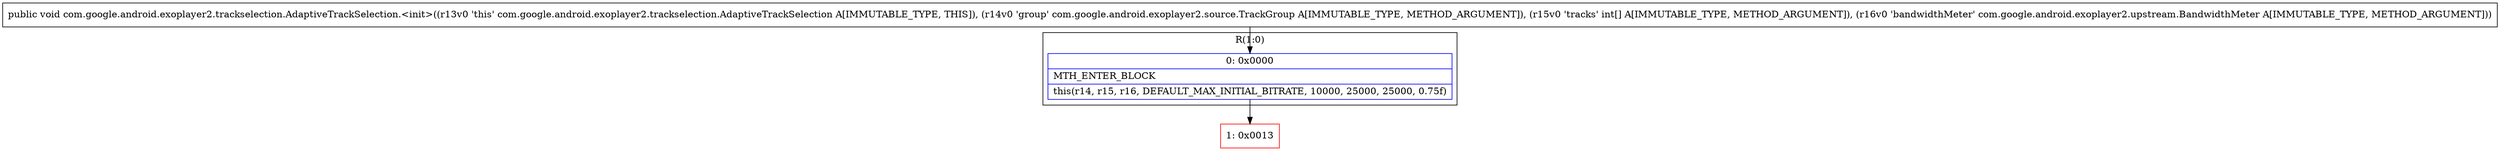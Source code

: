 digraph "CFG forcom.google.android.exoplayer2.trackselection.AdaptiveTrackSelection.\<init\>(Lcom\/google\/android\/exoplayer2\/source\/TrackGroup;[ILcom\/google\/android\/exoplayer2\/upstream\/BandwidthMeter;)V" {
subgraph cluster_Region_1622194661 {
label = "R(1:0)";
node [shape=record,color=blue];
Node_0 [shape=record,label="{0\:\ 0x0000|MTH_ENTER_BLOCK\l|this(r14, r15, r16, DEFAULT_MAX_INITIAL_BITRATE, 10000, 25000, 25000, 0.75f)\l}"];
}
Node_1 [shape=record,color=red,label="{1\:\ 0x0013}"];
MethodNode[shape=record,label="{public void com.google.android.exoplayer2.trackselection.AdaptiveTrackSelection.\<init\>((r13v0 'this' com.google.android.exoplayer2.trackselection.AdaptiveTrackSelection A[IMMUTABLE_TYPE, THIS]), (r14v0 'group' com.google.android.exoplayer2.source.TrackGroup A[IMMUTABLE_TYPE, METHOD_ARGUMENT]), (r15v0 'tracks' int[] A[IMMUTABLE_TYPE, METHOD_ARGUMENT]), (r16v0 'bandwidthMeter' com.google.android.exoplayer2.upstream.BandwidthMeter A[IMMUTABLE_TYPE, METHOD_ARGUMENT])) }"];
MethodNode -> Node_0;
Node_0 -> Node_1;
}

